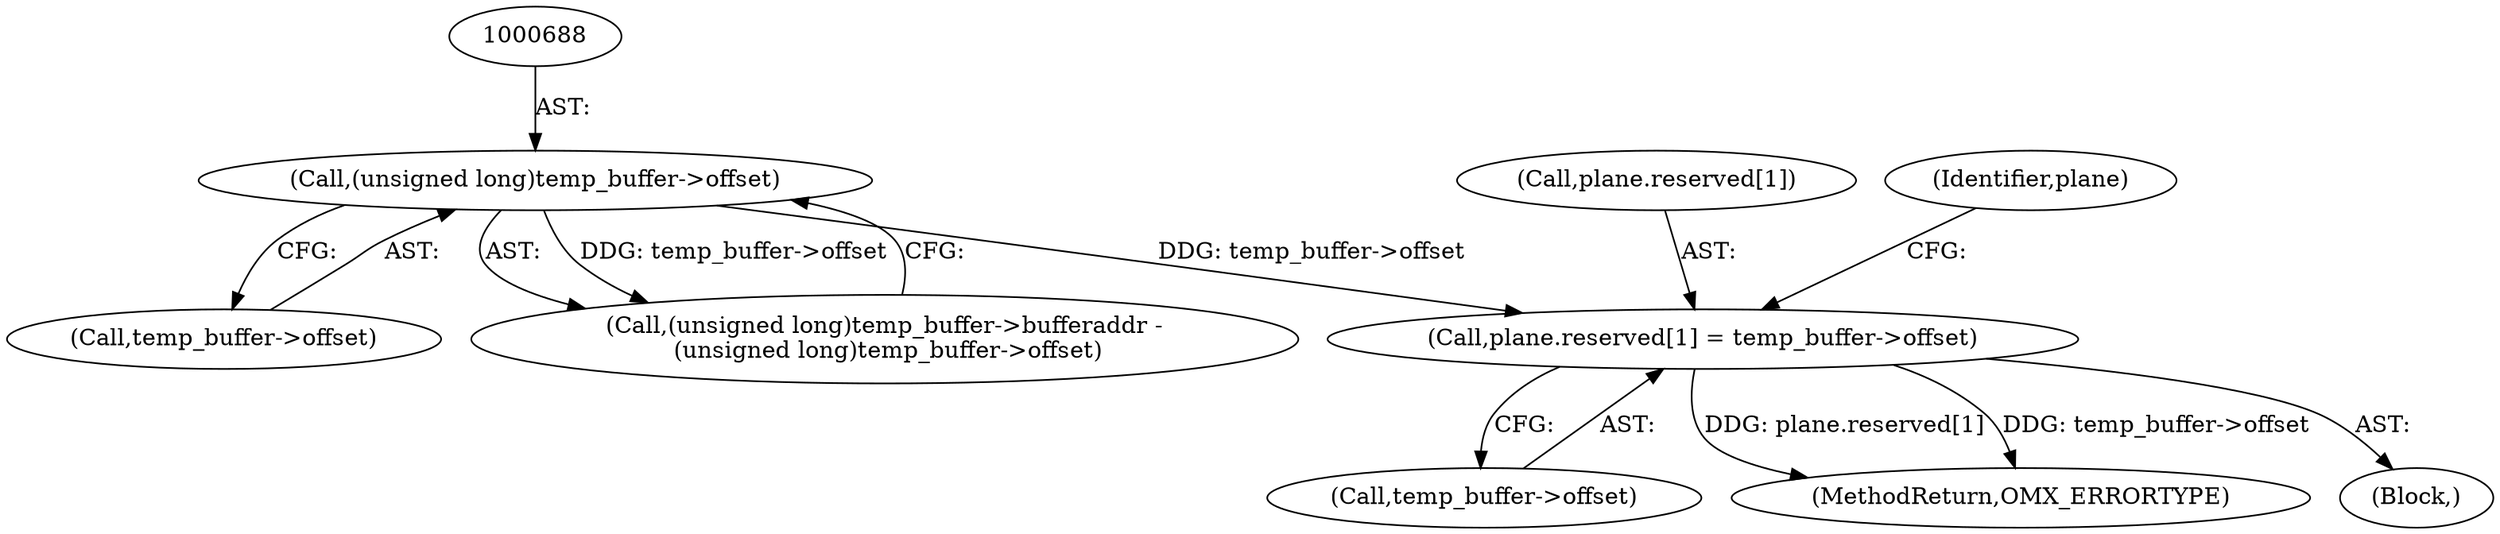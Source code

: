 digraph "0_Android_5b82f4f90c3d531313714df4b936f92fb0ff15cf_0@array" {
"1000701" [label="(Call,plane.reserved[1] = temp_buffer->offset)"];
"1000687" [label="(Call,(unsigned long)temp_buffer->offset)"];
"1000702" [label="(Call,plane.reserved[1])"];
"1000689" [label="(Call,temp_buffer->offset)"];
"1000707" [label="(Call,temp_buffer->offset)"];
"1000908" [label="(MethodReturn,OMX_ERRORTYPE)"];
"1000701" [label="(Call,plane.reserved[1] = temp_buffer->offset)"];
"1000712" [label="(Identifier,plane)"];
"1000108" [label="(Block,)"];
"1000681" [label="(Call,(unsigned long)temp_buffer->bufferaddr -\n (unsigned long)temp_buffer->offset)"];
"1000687" [label="(Call,(unsigned long)temp_buffer->offset)"];
"1000701" -> "1000108"  [label="AST: "];
"1000701" -> "1000707"  [label="CFG: "];
"1000702" -> "1000701"  [label="AST: "];
"1000707" -> "1000701"  [label="AST: "];
"1000712" -> "1000701"  [label="CFG: "];
"1000701" -> "1000908"  [label="DDG: plane.reserved[1]"];
"1000701" -> "1000908"  [label="DDG: temp_buffer->offset"];
"1000687" -> "1000701"  [label="DDG: temp_buffer->offset"];
"1000687" -> "1000681"  [label="AST: "];
"1000687" -> "1000689"  [label="CFG: "];
"1000688" -> "1000687"  [label="AST: "];
"1000689" -> "1000687"  [label="AST: "];
"1000681" -> "1000687"  [label="CFG: "];
"1000687" -> "1000681"  [label="DDG: temp_buffer->offset"];
}

